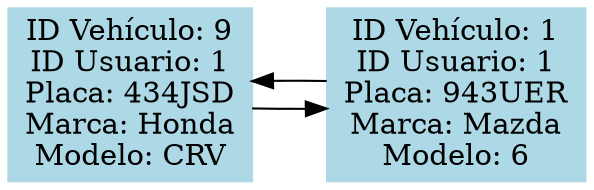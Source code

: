 digraph G {
    rankdir=LR;
    node [shape=box, style=filled, color=lightblue];
    vehiculo0 [label="ID Vehículo: 9\nID Usuario: 1\nPlaca: 434JSD\nMarca: Honda\nModelo: CRV"];
    vehiculo0 -> vehiculo1 [dir=forward];
    vehiculo0 -> vehiculo1 [dir=back];
    vehiculo1 [label="ID Vehículo: 1\nID Usuario: 1\nPlaca: 943UER\nMarca: Mazda\nModelo: 6"];
}
